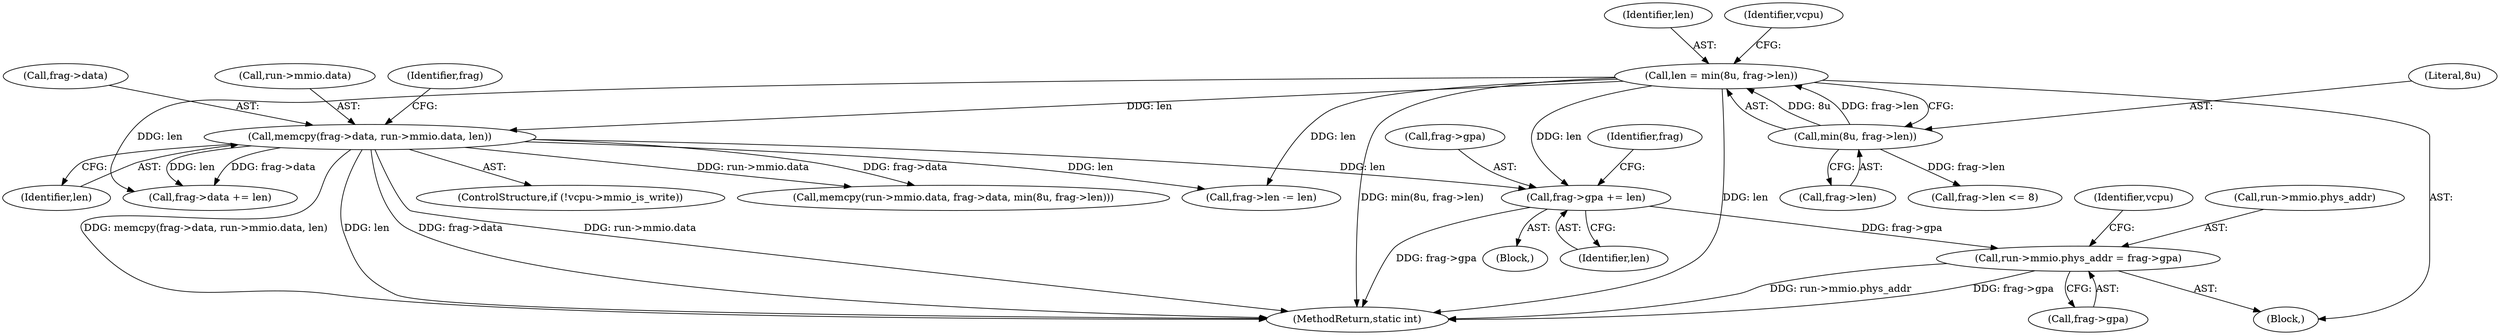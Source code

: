 digraph "0_linux_a08d3b3b99efd509133946056531cdf8f3a0c09b@pointer" {
"1000172" [label="(Call,frag->gpa += len)"];
"1000142" [label="(Call,memcpy(frag->data, run->mmio.data, len))"];
"1000130" [label="(Call,len = min(8u, frag->len))"];
"1000132" [label="(Call,min(8u, frag->len))"];
"1000215" [label="(Call,run->mmio.phys_addr = frag->gpa)"];
"1000271" [label="(MethodReturn,static int)"];
"1000137" [label="(ControlStructure,if (!vcpu->mmio_is_write))"];
"1000166" [label="(Block,)"];
"1000134" [label="(Call,frag->len)"];
"1000221" [label="(Call,frag->gpa)"];
"1000143" [label="(Call,frag->data)"];
"1000179" [label="(Identifier,frag)"];
"1000151" [label="(Identifier,len)"];
"1000146" [label="(Call,run->mmio.data)"];
"1000167" [label="(Call,frag->data += len)"];
"1000172" [label="(Call,frag->gpa += len)"];
"1000228" [label="(Call,memcpy(run->mmio.data, frag->data, min(8u, frag->len)))"];
"1000226" [label="(Identifier,vcpu)"];
"1000216" [label="(Call,run->mmio.phys_addr)"];
"1000133" [label="(Literal,8u)"];
"1000215" [label="(Call,run->mmio.phys_addr = frag->gpa)"];
"1000132" [label="(Call,min(8u, frag->len))"];
"1000177" [label="(Call,frag->len -= len)"];
"1000142" [label="(Call,memcpy(frag->data, run->mmio.data, len))"];
"1000131" [label="(Identifier,len)"];
"1000176" [label="(Identifier,len)"];
"1000173" [label="(Call,frag->gpa)"];
"1000140" [label="(Identifier,vcpu)"];
"1000153" [label="(Call,frag->len <= 8)"];
"1000155" [label="(Identifier,frag)"];
"1000130" [label="(Call,len = min(8u, frag->len))"];
"1000106" [label="(Block,)"];
"1000172" -> "1000166"  [label="AST: "];
"1000172" -> "1000176"  [label="CFG: "];
"1000173" -> "1000172"  [label="AST: "];
"1000176" -> "1000172"  [label="AST: "];
"1000179" -> "1000172"  [label="CFG: "];
"1000172" -> "1000271"  [label="DDG: frag->gpa"];
"1000142" -> "1000172"  [label="DDG: len"];
"1000130" -> "1000172"  [label="DDG: len"];
"1000172" -> "1000215"  [label="DDG: frag->gpa"];
"1000142" -> "1000137"  [label="AST: "];
"1000142" -> "1000151"  [label="CFG: "];
"1000143" -> "1000142"  [label="AST: "];
"1000146" -> "1000142"  [label="AST: "];
"1000151" -> "1000142"  [label="AST: "];
"1000155" -> "1000142"  [label="CFG: "];
"1000142" -> "1000271"  [label="DDG: run->mmio.data"];
"1000142" -> "1000271"  [label="DDG: memcpy(frag->data, run->mmio.data, len)"];
"1000142" -> "1000271"  [label="DDG: len"];
"1000142" -> "1000271"  [label="DDG: frag->data"];
"1000130" -> "1000142"  [label="DDG: len"];
"1000142" -> "1000167"  [label="DDG: len"];
"1000142" -> "1000167"  [label="DDG: frag->data"];
"1000142" -> "1000177"  [label="DDG: len"];
"1000142" -> "1000228"  [label="DDG: run->mmio.data"];
"1000142" -> "1000228"  [label="DDG: frag->data"];
"1000130" -> "1000106"  [label="AST: "];
"1000130" -> "1000132"  [label="CFG: "];
"1000131" -> "1000130"  [label="AST: "];
"1000132" -> "1000130"  [label="AST: "];
"1000140" -> "1000130"  [label="CFG: "];
"1000130" -> "1000271"  [label="DDG: min(8u, frag->len)"];
"1000130" -> "1000271"  [label="DDG: len"];
"1000132" -> "1000130"  [label="DDG: 8u"];
"1000132" -> "1000130"  [label="DDG: frag->len"];
"1000130" -> "1000167"  [label="DDG: len"];
"1000130" -> "1000177"  [label="DDG: len"];
"1000132" -> "1000134"  [label="CFG: "];
"1000133" -> "1000132"  [label="AST: "];
"1000134" -> "1000132"  [label="AST: "];
"1000132" -> "1000153"  [label="DDG: frag->len"];
"1000215" -> "1000106"  [label="AST: "];
"1000215" -> "1000221"  [label="CFG: "];
"1000216" -> "1000215"  [label="AST: "];
"1000221" -> "1000215"  [label="AST: "];
"1000226" -> "1000215"  [label="CFG: "];
"1000215" -> "1000271"  [label="DDG: frag->gpa"];
"1000215" -> "1000271"  [label="DDG: run->mmio.phys_addr"];
}
